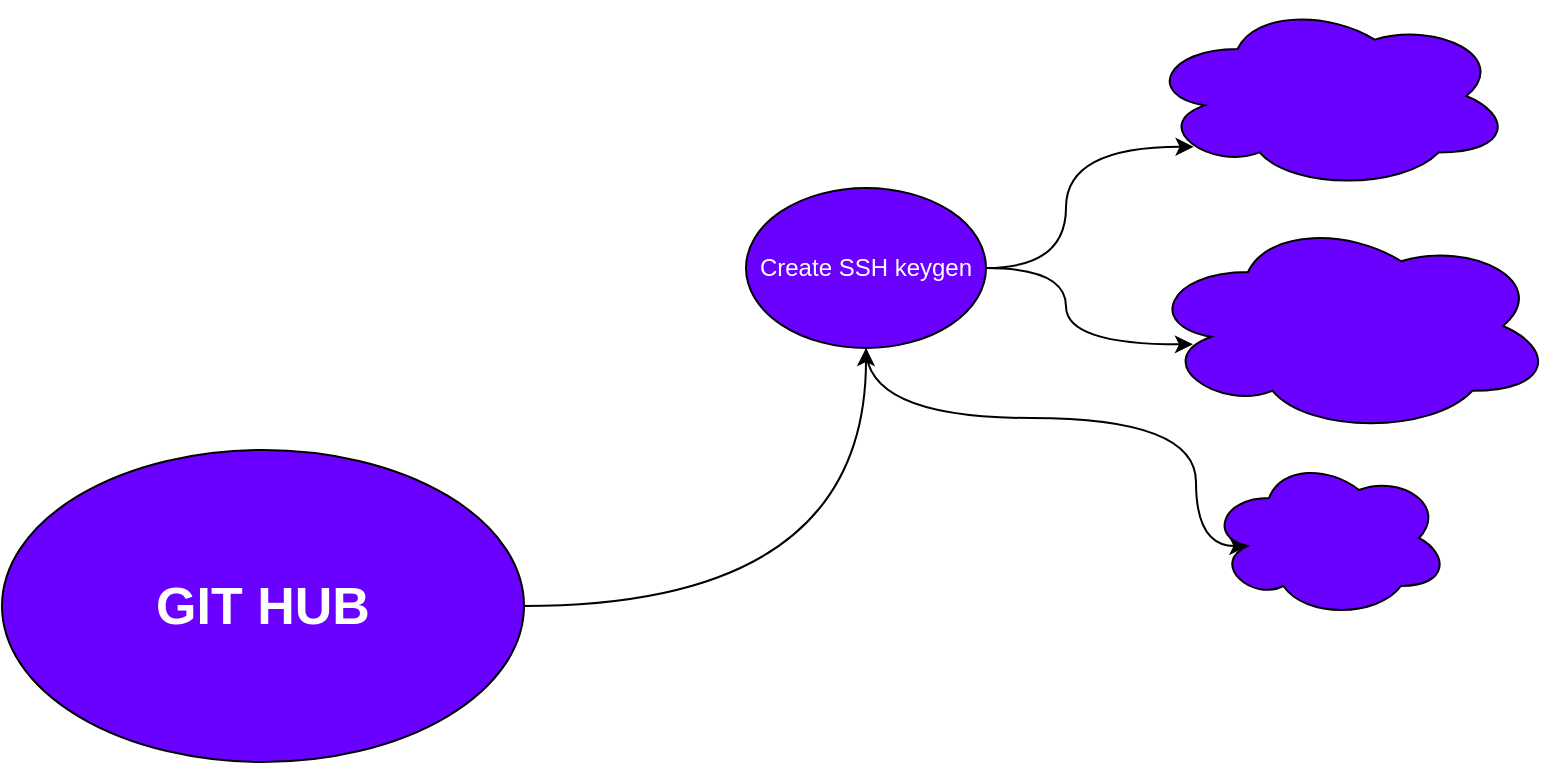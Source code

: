 <mxfile version="21.5.2" type="github">
  <diagram name="Page-1" id="t4P9DuWMOAytNN0drY1X">
    <mxGraphModel dx="1728" dy="1063" grid="0" gridSize="10" guides="1" tooltips="1" connect="1" arrows="1" fold="1" page="0" pageScale="1" pageWidth="850" pageHeight="1100" math="0" shadow="0">
      <root>
        <mxCell id="0" />
        <mxCell id="1" parent="0" />
        <mxCell id="AWPW2YwmRs-Y318Om_NQ-3" value="" style="edgeStyle=orthogonalEdgeStyle;rounded=0;orthogonalLoop=1;jettySize=auto;html=1;curved=1;" edge="1" parent="1" source="AWPW2YwmRs-Y318Om_NQ-1" target="AWPW2YwmRs-Y318Om_NQ-2">
          <mxGeometry relative="1" as="geometry" />
        </mxCell>
        <mxCell id="AWPW2YwmRs-Y318Om_NQ-1" value="&lt;b style=&quot;font-size: 26px;&quot;&gt;GIT HUB&lt;br style=&quot;font-size: 26px;&quot;&gt;&lt;/b&gt;" style="ellipse;whiteSpace=wrap;html=1;fillColor=#6a00ff;fontColor=#ffffff;strokeColor=default;fontSize=26;" vertex="1" parent="1">
          <mxGeometry x="279" y="169" width="261" height="156" as="geometry" />
        </mxCell>
        <mxCell id="AWPW2YwmRs-Y318Om_NQ-6" value="" style="rounded=0;orthogonalLoop=1;jettySize=auto;html=1;entryX=0.13;entryY=0.77;entryDx=0;entryDy=0;entryPerimeter=0;edgeStyle=orthogonalEdgeStyle;curved=1;" edge="1" parent="1" source="AWPW2YwmRs-Y318Om_NQ-2" target="AWPW2YwmRs-Y318Om_NQ-5">
          <mxGeometry relative="1" as="geometry" />
        </mxCell>
        <mxCell id="AWPW2YwmRs-Y318Om_NQ-8" value="" style="edgeStyle=orthogonalEdgeStyle;rounded=0;orthogonalLoop=1;jettySize=auto;html=1;curved=1;entryX=0.115;entryY=0.585;entryDx=0;entryDy=0;entryPerimeter=0;" edge="1" parent="1" source="AWPW2YwmRs-Y318Om_NQ-2" target="AWPW2YwmRs-Y318Om_NQ-7">
          <mxGeometry relative="1" as="geometry" />
        </mxCell>
        <mxCell id="AWPW2YwmRs-Y318Om_NQ-13" style="edgeStyle=orthogonalEdgeStyle;curved=1;rounded=0;orthogonalLoop=1;jettySize=auto;html=1;entryX=0.16;entryY=0.55;entryDx=0;entryDy=0;entryPerimeter=0;" edge="1" parent="1" source="AWPW2YwmRs-Y318Om_NQ-2" target="AWPW2YwmRs-Y318Om_NQ-10">
          <mxGeometry relative="1" as="geometry">
            <Array as="points">
              <mxPoint x="711" y="153" />
              <mxPoint x="876" y="153" />
            </Array>
          </mxGeometry>
        </mxCell>
        <mxCell id="AWPW2YwmRs-Y318Om_NQ-2" value="Create SSH keygen" style="ellipse;whiteSpace=wrap;html=1;fillColor=#6a00ff;fontColor=#ffffff;strokeColor=default;" vertex="1" parent="1">
          <mxGeometry x="651" y="38" width="120" height="80" as="geometry" />
        </mxCell>
        <mxCell id="AWPW2YwmRs-Y318Om_NQ-5" value="" style="ellipse;shape=cloud;whiteSpace=wrap;html=1;fillColor=#6a00ff;fontColor=#ffffff;" vertex="1" parent="1">
          <mxGeometry x="851" y="-55" width="183" height="94" as="geometry" />
        </mxCell>
        <mxCell id="AWPW2YwmRs-Y318Om_NQ-7" value="" style="ellipse;shape=cloud;whiteSpace=wrap;html=1;fillColor=#6a00ff;fontColor=#ffffff;" vertex="1" parent="1">
          <mxGeometry x="851" y="53" width="204" height="108" as="geometry" />
        </mxCell>
        <mxCell id="AWPW2YwmRs-Y318Om_NQ-10" value="" style="ellipse;shape=cloud;whiteSpace=wrap;html=1;fillColor=#6a00ff;fontColor=#ffffff;" vertex="1" parent="1">
          <mxGeometry x="882.5" y="173" width="120" height="80" as="geometry" />
        </mxCell>
      </root>
    </mxGraphModel>
  </diagram>
</mxfile>
